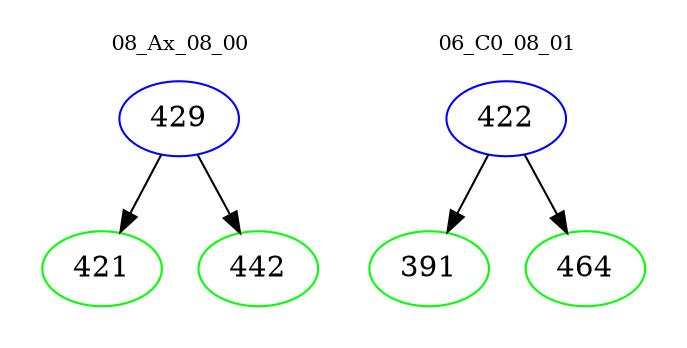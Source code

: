 digraph{
subgraph cluster_0 {
color = white
label = "08_Ax_08_00";
fontsize=10;
T0_429 [label="429", color="blue"]
T0_429 -> T0_421 [color="black"]
T0_421 [label="421", color="green"]
T0_429 -> T0_442 [color="black"]
T0_442 [label="442", color="green"]
}
subgraph cluster_1 {
color = white
label = "06_C0_08_01";
fontsize=10;
T1_422 [label="422", color="blue"]
T1_422 -> T1_391 [color="black"]
T1_391 [label="391", color="green"]
T1_422 -> T1_464 [color="black"]
T1_464 [label="464", color="green"]
}
}
